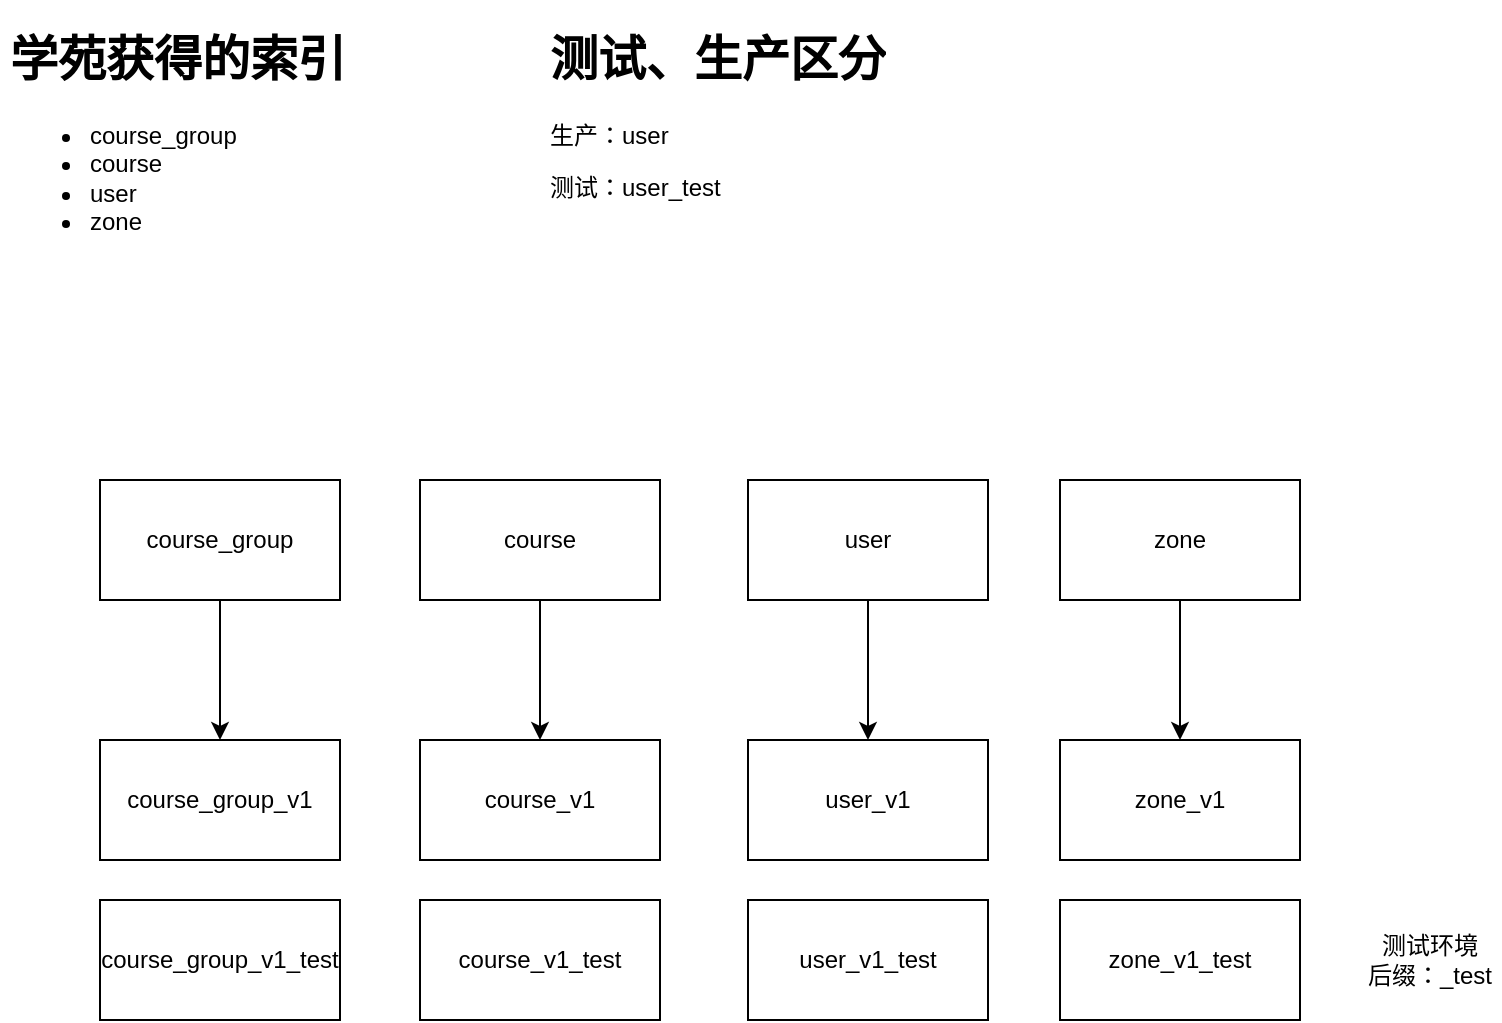 <mxfile version="16.5.6" type="github">
  <diagram id="B58mFrfkIX3h41NQywZV" name="Page-1">
    <mxGraphModel dx="2032" dy="780" grid="1" gridSize="10" guides="1" tooltips="1" connect="1" arrows="1" fold="1" page="1" pageScale="1" pageWidth="827" pageHeight="1169" math="0" shadow="0">
      <root>
        <mxCell id="0" />
        <mxCell id="1" parent="0" />
        <mxCell id="DJm2mmevkv77U6sluzSs-11" style="edgeStyle=orthogonalEdgeStyle;rounded=0;orthogonalLoop=1;jettySize=auto;html=1;exitX=0.5;exitY=1;exitDx=0;exitDy=0;entryX=0.5;entryY=0;entryDx=0;entryDy=0;" parent="1" source="DJm2mmevkv77U6sluzSs-1" target="DJm2mmevkv77U6sluzSs-7" edge="1">
          <mxGeometry relative="1" as="geometry" />
        </mxCell>
        <mxCell id="DJm2mmevkv77U6sluzSs-1" value="&lt;span style=&quot;text-align: left&quot;&gt;course_group&lt;br&gt;&lt;/span&gt;" style="rounded=0;whiteSpace=wrap;html=1;" parent="1" vertex="1">
          <mxGeometry x="90" y="440" width="120" height="60" as="geometry" />
        </mxCell>
        <mxCell id="DJm2mmevkv77U6sluzSs-12" style="edgeStyle=orthogonalEdgeStyle;rounded=0;orthogonalLoop=1;jettySize=auto;html=1;exitX=0.5;exitY=1;exitDx=0;exitDy=0;" parent="1" source="DJm2mmevkv77U6sluzSs-2" target="DJm2mmevkv77U6sluzSs-8" edge="1">
          <mxGeometry relative="1" as="geometry" />
        </mxCell>
        <mxCell id="DJm2mmevkv77U6sluzSs-2" value="course" style="rounded=0;whiteSpace=wrap;html=1;" parent="1" vertex="1">
          <mxGeometry x="250" y="440" width="120" height="60" as="geometry" />
        </mxCell>
        <mxCell id="DJm2mmevkv77U6sluzSs-4" value="&lt;h1&gt;学苑获得的索引&lt;/h1&gt;&lt;p&gt;&lt;/p&gt;&lt;ul&gt;&lt;li&gt;course_group&lt;br&gt;&lt;/li&gt;&lt;li&gt;course&lt;/li&gt;&lt;li&gt;user&lt;/li&gt;&lt;li&gt;zone&lt;/li&gt;&lt;/ul&gt;&lt;p&gt;&lt;/p&gt;" style="text;html=1;strokeColor=none;fillColor=none;spacing=5;spacingTop=-20;whiteSpace=wrap;overflow=hidden;rounded=0;" parent="1" vertex="1">
          <mxGeometry x="40" y="210" width="190" height="120" as="geometry" />
        </mxCell>
        <mxCell id="DJm2mmevkv77U6sluzSs-13" style="edgeStyle=orthogonalEdgeStyle;rounded=0;orthogonalLoop=1;jettySize=auto;html=1;exitX=0.5;exitY=1;exitDx=0;exitDy=0;" parent="1" source="DJm2mmevkv77U6sluzSs-5" target="DJm2mmevkv77U6sluzSs-9" edge="1">
          <mxGeometry relative="1" as="geometry" />
        </mxCell>
        <mxCell id="DJm2mmevkv77U6sluzSs-5" value="user" style="rounded=0;whiteSpace=wrap;html=1;" parent="1" vertex="1">
          <mxGeometry x="414" y="440" width="120" height="60" as="geometry" />
        </mxCell>
        <mxCell id="DJm2mmevkv77U6sluzSs-14" style="edgeStyle=orthogonalEdgeStyle;rounded=0;orthogonalLoop=1;jettySize=auto;html=1;exitX=0.5;exitY=1;exitDx=0;exitDy=0;" parent="1" source="DJm2mmevkv77U6sluzSs-6" target="DJm2mmevkv77U6sluzSs-10" edge="1">
          <mxGeometry relative="1" as="geometry" />
        </mxCell>
        <mxCell id="DJm2mmevkv77U6sluzSs-6" value="zone" style="rounded=0;whiteSpace=wrap;html=1;" parent="1" vertex="1">
          <mxGeometry x="570" y="440" width="120" height="60" as="geometry" />
        </mxCell>
        <mxCell id="DJm2mmevkv77U6sluzSs-7" value="&lt;span style=&quot;text-align: left&quot;&gt;course_group_v1&lt;br&gt;&lt;/span&gt;" style="rounded=0;whiteSpace=wrap;html=1;" parent="1" vertex="1">
          <mxGeometry x="90" y="570" width="120" height="60" as="geometry" />
        </mxCell>
        <mxCell id="DJm2mmevkv77U6sluzSs-8" value="course_v1" style="rounded=0;whiteSpace=wrap;html=1;" parent="1" vertex="1">
          <mxGeometry x="250" y="570" width="120" height="60" as="geometry" />
        </mxCell>
        <mxCell id="DJm2mmevkv77U6sluzSs-9" value="user_v1" style="rounded=0;whiteSpace=wrap;html=1;" parent="1" vertex="1">
          <mxGeometry x="414" y="570" width="120" height="60" as="geometry" />
        </mxCell>
        <mxCell id="DJm2mmevkv77U6sluzSs-10" value="zone_v1" style="rounded=0;whiteSpace=wrap;html=1;" parent="1" vertex="1">
          <mxGeometry x="570" y="570" width="120" height="60" as="geometry" />
        </mxCell>
        <mxCell id="DJm2mmevkv77U6sluzSs-15" value="&lt;h1&gt;测试、生产区分&lt;/h1&gt;&lt;p&gt;生产：user&lt;/p&gt;&lt;p&gt;测试：user_test&lt;/p&gt;" style="text;html=1;strokeColor=none;fillColor=none;spacing=5;spacingTop=-20;whiteSpace=wrap;overflow=hidden;rounded=0;" parent="1" vertex="1">
          <mxGeometry x="310" y="210" width="190" height="120" as="geometry" />
        </mxCell>
        <mxCell id="5wqTViL1DBrhUapVJzSg-1" value="&lt;span style=&quot;text-align: left&quot;&gt;course_group_v1_test&lt;br&gt;&lt;/span&gt;" style="rounded=0;whiteSpace=wrap;html=1;" vertex="1" parent="1">
          <mxGeometry x="90" y="650" width="120" height="60" as="geometry" />
        </mxCell>
        <mxCell id="5wqTViL1DBrhUapVJzSg-2" value="course_v1&lt;span style=&quot;text-align: left&quot;&gt;_test&lt;/span&gt;" style="rounded=0;whiteSpace=wrap;html=1;" vertex="1" parent="1">
          <mxGeometry x="250" y="650" width="120" height="60" as="geometry" />
        </mxCell>
        <mxCell id="5wqTViL1DBrhUapVJzSg-3" value="user_v1&lt;span style=&quot;text-align: left&quot;&gt;_test&lt;/span&gt;" style="rounded=0;whiteSpace=wrap;html=1;" vertex="1" parent="1">
          <mxGeometry x="414" y="650" width="120" height="60" as="geometry" />
        </mxCell>
        <mxCell id="5wqTViL1DBrhUapVJzSg-4" value="zone_v1&lt;span style=&quot;text-align: left&quot;&gt;_test&lt;/span&gt;" style="rounded=0;whiteSpace=wrap;html=1;" vertex="1" parent="1">
          <mxGeometry x="570" y="650" width="120" height="60" as="geometry" />
        </mxCell>
        <mxCell id="5wqTViL1DBrhUapVJzSg-5" value="测试环境&lt;br&gt;后缀：_test" style="text;html=1;strokeColor=none;fillColor=none;align=center;verticalAlign=middle;whiteSpace=wrap;rounded=0;" vertex="1" parent="1">
          <mxGeometry x="720" y="665" width="70" height="30" as="geometry" />
        </mxCell>
      </root>
    </mxGraphModel>
  </diagram>
</mxfile>
